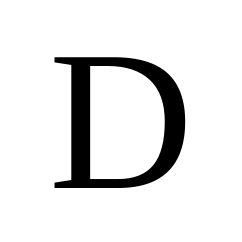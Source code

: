 <mxfile version="14.9.6" type="device"><diagram id="owD-BtwwqZB4DjghY-fc" name="Page-1"><mxGraphModel dx="946" dy="607" grid="1" gridSize="10" guides="1" tooltips="1" connect="1" arrows="1" fold="1" page="1" pageScale="1" pageWidth="850" pageHeight="1100" math="0" shadow="0"><root><mxCell id="0"/><mxCell id="1" parent="0"/><mxCell id="JhDJ8jElJZ3MHtbSuPhm-2" value="" style="whiteSpace=wrap;html=1;aspect=fixed;fillColor=none;strokeColor=none;" vertex="1" parent="1"><mxGeometry x="120" y="80" width="120" height="120" as="geometry"/></mxCell><mxCell id="JhDJ8jElJZ3MHtbSuPhm-1" value="&lt;font style=&quot;font-size: 100px&quot; face=&quot;Georgia&quot;&gt;D&lt;/font&gt;" style="text;html=1;align=center;verticalAlign=middle;resizable=0;points=[];autosize=1;strokeColor=none;" vertex="1" parent="1"><mxGeometry x="135" y="115" width="90" height="50" as="geometry"/></mxCell></root></mxGraphModel></diagram></mxfile>